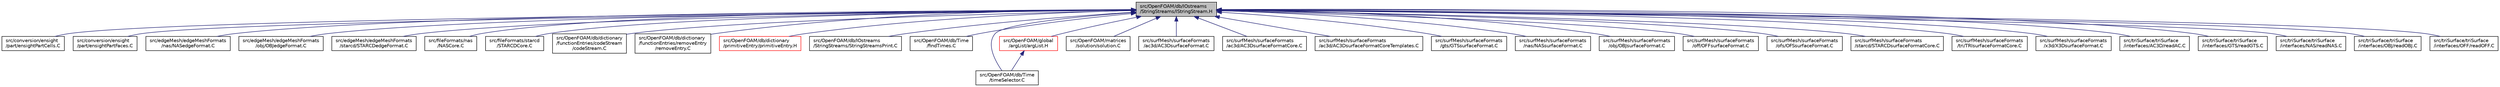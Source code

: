 digraph "src/OpenFOAM/db/IOstreams/StringStreams/IStringStream.H"
{
  bgcolor="transparent";
  edge [fontname="Helvetica",fontsize="10",labelfontname="Helvetica",labelfontsize="10"];
  node [fontname="Helvetica",fontsize="10",shape=record];
  Node1 [label="src/OpenFOAM/db/IOstreams\l/StringStreams/IStringStream.H",height=0.2,width=0.4,color="black", fillcolor="grey75", style="filled", fontcolor="black"];
  Node1 -> Node2 [dir="back",color="midnightblue",fontsize="10",style="solid",fontname="Helvetica"];
  Node2 [label="src/conversion/ensight\l/part/ensightPartCells.C",height=0.2,width=0.4,color="black",URL="$a04697.html"];
  Node1 -> Node3 [dir="back",color="midnightblue",fontsize="10",style="solid",fontname="Helvetica"];
  Node3 [label="src/conversion/ensight\l/part/ensightPartFaces.C",height=0.2,width=0.4,color="black",URL="$a04699.html"];
  Node1 -> Node4 [dir="back",color="midnightblue",fontsize="10",style="solid",fontname="Helvetica"];
  Node4 [label="src/edgeMesh/edgeMeshFormats\l/nas/NASedgeFormat.C",height=0.2,width=0.4,color="black",URL="$a04959.html"];
  Node1 -> Node5 [dir="back",color="midnightblue",fontsize="10",style="solid",fontname="Helvetica"];
  Node5 [label="src/edgeMesh/edgeMeshFormats\l/obj/OBJedgeFormat.C",height=0.2,width=0.4,color="black",URL="$a04962.html"];
  Node1 -> Node6 [dir="back",color="midnightblue",fontsize="10",style="solid",fontname="Helvetica"];
  Node6 [label="src/edgeMesh/edgeMeshFormats\l/starcd/STARCDedgeFormat.C",height=0.2,width=0.4,color="black",URL="$a04965.html"];
  Node1 -> Node7 [dir="back",color="midnightblue",fontsize="10",style="solid",fontname="Helvetica"];
  Node7 [label="src/fileFormats/nas\l/NASCore.C",height=0.2,width=0.4,color="black",URL="$a05016.html"];
  Node1 -> Node8 [dir="back",color="midnightblue",fontsize="10",style="solid",fontname="Helvetica"];
  Node8 [label="src/fileFormats/starcd\l/STARCDCore.C",height=0.2,width=0.4,color="black",URL="$a05043.html"];
  Node1 -> Node9 [dir="back",color="midnightblue",fontsize="10",style="solid",fontname="Helvetica"];
  Node9 [label="src/OpenFOAM/db/dictionary\l/functionEntries/codeStream\l/codeStream.C",height=0.2,width=0.4,color="black",URL="$a07724.html"];
  Node1 -> Node10 [dir="back",color="midnightblue",fontsize="10",style="solid",fontname="Helvetica"];
  Node10 [label="src/OpenFOAM/db/dictionary\l/functionEntries/removeEntry\l/removeEntry.C",height=0.2,width=0.4,color="black",URL="$a07736.html"];
  Node1 -> Node11 [dir="back",color="midnightblue",fontsize="10",style="solid",fontname="Helvetica"];
  Node11 [label="src/OpenFOAM/db/dictionary\l/primitiveEntry/primitiveEntry.H",height=0.2,width=0.4,color="red",URL="$a07739.html"];
  Node1 -> Node12 [dir="back",color="midnightblue",fontsize="10",style="solid",fontname="Helvetica"];
  Node12 [label="src/OpenFOAM/db/IOstreams\l/StringStreams/StringStreamsPrint.C",height=0.2,width=0.4,color="black",URL="$a07851.html",tooltip="Prints out a description of the StringStream. "];
  Node1 -> Node13 [dir="back",color="midnightblue",fontsize="10",style="solid",fontname="Helvetica"];
  Node13 [label="src/OpenFOAM/db/Time\l/findTimes.C",height=0.2,width=0.4,color="black",URL="$a07872.html",tooltip="Searches the current case directory for valid times and sets the time list to these. This is done if a times File does not exist. "];
  Node1 -> Node14 [dir="back",color="midnightblue",fontsize="10",style="solid",fontname="Helvetica"];
  Node14 [label="src/OpenFOAM/db/Time\l/timeSelector.C",height=0.2,width=0.4,color="black",URL="$a07883.html"];
  Node1 -> Node15 [dir="back",color="midnightblue",fontsize="10",style="solid",fontname="Helvetica"];
  Node15 [label="src/OpenFOAM/global\l/argList/argList.H",height=0.2,width=0.4,color="red",URL="$a08172.html"];
  Node15 -> Node14 [dir="back",color="midnightblue",fontsize="10",style="solid",fontname="Helvetica"];
  Node1 -> Node16 [dir="back",color="midnightblue",fontsize="10",style="solid",fontname="Helvetica"];
  Node16 [label="src/OpenFOAM/matrices\l/solution/solution.C",height=0.2,width=0.4,color="black",URL="$a08459.html"];
  Node1 -> Node17 [dir="back",color="midnightblue",fontsize="10",style="solid",fontname="Helvetica"];
  Node17 [label="src/surfMesh/surfaceFormats\l/ac3d/AC3DsurfaceFormat.C",height=0.2,width=0.4,color="black",URL="$a09845.html"];
  Node1 -> Node18 [dir="back",color="midnightblue",fontsize="10",style="solid",fontname="Helvetica"];
  Node18 [label="src/surfMesh/surfaceFormats\l/ac3d/AC3DsurfaceFormatCore.C",height=0.2,width=0.4,color="black",URL="$a09847.html"];
  Node1 -> Node19 [dir="back",color="midnightblue",fontsize="10",style="solid",fontname="Helvetica"];
  Node19 [label="src/surfMesh/surfaceFormats\l/ac3d/AC3DsurfaceFormatCoreTemplates.C",height=0.2,width=0.4,color="black",URL="$a09849.html"];
  Node1 -> Node20 [dir="back",color="midnightblue",fontsize="10",style="solid",fontname="Helvetica"];
  Node20 [label="src/surfMesh/surfaceFormats\l/gts/GTSsurfaceFormat.C",height=0.2,width=0.4,color="black",URL="$a09854.html"];
  Node1 -> Node21 [dir="back",color="midnightblue",fontsize="10",style="solid",fontname="Helvetica"];
  Node21 [label="src/surfMesh/surfaceFormats\l/nas/NASsurfaceFormat.C",height=0.2,width=0.4,color="black",URL="$a09857.html"];
  Node1 -> Node22 [dir="back",color="midnightblue",fontsize="10",style="solid",fontname="Helvetica"];
  Node22 [label="src/surfMesh/surfaceFormats\l/obj/OBJsurfaceFormat.C",height=0.2,width=0.4,color="black",URL="$a09862.html"];
  Node1 -> Node23 [dir="back",color="midnightblue",fontsize="10",style="solid",fontname="Helvetica"];
  Node23 [label="src/surfMesh/surfaceFormats\l/off/OFFsurfaceFormat.C",height=0.2,width=0.4,color="black",URL="$a09865.html"];
  Node1 -> Node24 [dir="back",color="midnightblue",fontsize="10",style="solid",fontname="Helvetica"];
  Node24 [label="src/surfMesh/surfaceFormats\l/ofs/OFSsurfaceFormat.C",height=0.2,width=0.4,color="black",URL="$a09868.html"];
  Node1 -> Node25 [dir="back",color="midnightblue",fontsize="10",style="solid",fontname="Helvetica"];
  Node25 [label="src/surfMesh/surfaceFormats\l/starcd/STARCDsurfaceFormatCore.C",height=0.2,width=0.4,color="black",URL="$a09878.html"];
  Node1 -> Node26 [dir="back",color="midnightblue",fontsize="10",style="solid",fontname="Helvetica"];
  Node26 [label="src/surfMesh/surfaceFormats\l/tri/TRIsurfaceFormatCore.C",height=0.2,width=0.4,color="black",URL="$a09893.html"];
  Node1 -> Node27 [dir="back",color="midnightblue",fontsize="10",style="solid",fontname="Helvetica"];
  Node27 [label="src/surfMesh/surfaceFormats\l/x3d/X3DsurfaceFormat.C",height=0.2,width=0.4,color="black",URL="$a09906.html"];
  Node1 -> Node28 [dir="back",color="midnightblue",fontsize="10",style="solid",fontname="Helvetica"];
  Node28 [label="src/triSurface/triSurface\l/interfaces/AC3D/readAC.C",height=0.2,width=0.4,color="black",URL="$a10497.html",tooltip="Reader for .ac files generated by AC3D. "];
  Node1 -> Node29 [dir="back",color="midnightblue",fontsize="10",style="solid",fontname="Helvetica"];
  Node29 [label="src/triSurface/triSurface\l/interfaces/GTS/readGTS.C",height=0.2,width=0.4,color="black",URL="$a10500.html"];
  Node1 -> Node30 [dir="back",color="midnightblue",fontsize="10",style="solid",fontname="Helvetica"];
  Node30 [label="src/triSurface/triSurface\l/interfaces/NAS/readNAS.C",height=0.2,width=0.4,color="black",URL="$a10502.html",tooltip="Nastran surface reader. "];
  Node1 -> Node31 [dir="back",color="midnightblue",fontsize="10",style="solid",fontname="Helvetica"];
  Node31 [label="src/triSurface/triSurface\l/interfaces/OBJ/readOBJ.C",height=0.2,width=0.4,color="black",URL="$a10503.html"];
  Node1 -> Node32 [dir="back",color="midnightblue",fontsize="10",style="solid",fontname="Helvetica"];
  Node32 [label="src/triSurface/triSurface\l/interfaces/OFF/readOFF.C",height=0.2,width=0.4,color="black",URL="$a10505.html",tooltip="Geomview OFF polyList format. Does triangulation. "];
}
